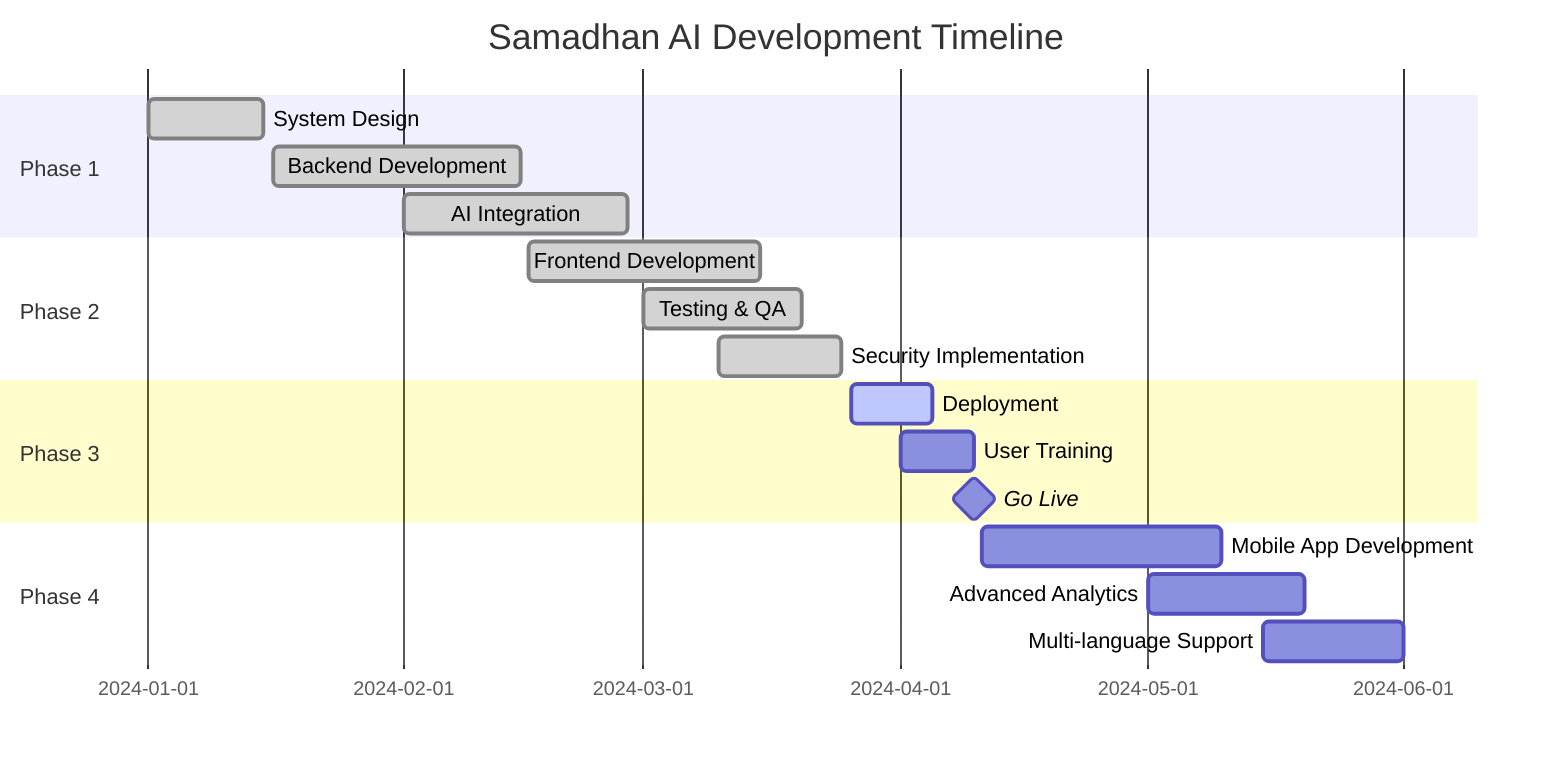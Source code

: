 gantt
    title Samadhan AI Development Timeline
    dateFormat  YYYY-MM-DD
    section Phase 1
    System Design           :done, design, 2024-01-01, 2024-01-15
    Backend Development     :done, backend, 2024-01-16, 2024-02-15
    AI Integration         :done, ai, 2024-02-01, 2024-02-28
    
    section Phase 2
    Frontend Development    :done, frontend, 2024-02-16, 2024-03-15
    Testing & QA           :done, testing, 2024-03-01, 2024-03-20
    Security Implementation :done, security, 2024-03-10, 2024-03-25
    
    section Phase 3
    Deployment             :active, deploy, 2024-03-26, 2024-04-05
    User Training          :training, 2024-04-01, 2024-04-10
    Go Live               :milestone, golive, 2024-04-10, 0d
    
    section Phase 4
    Mobile App Development  :mobile, 2024-04-11, 2024-05-10
    Advanced Analytics     :analytics, 2024-05-01, 2024-05-20
    Multi-language Support :lang, 2024-05-15, 2024-06-01